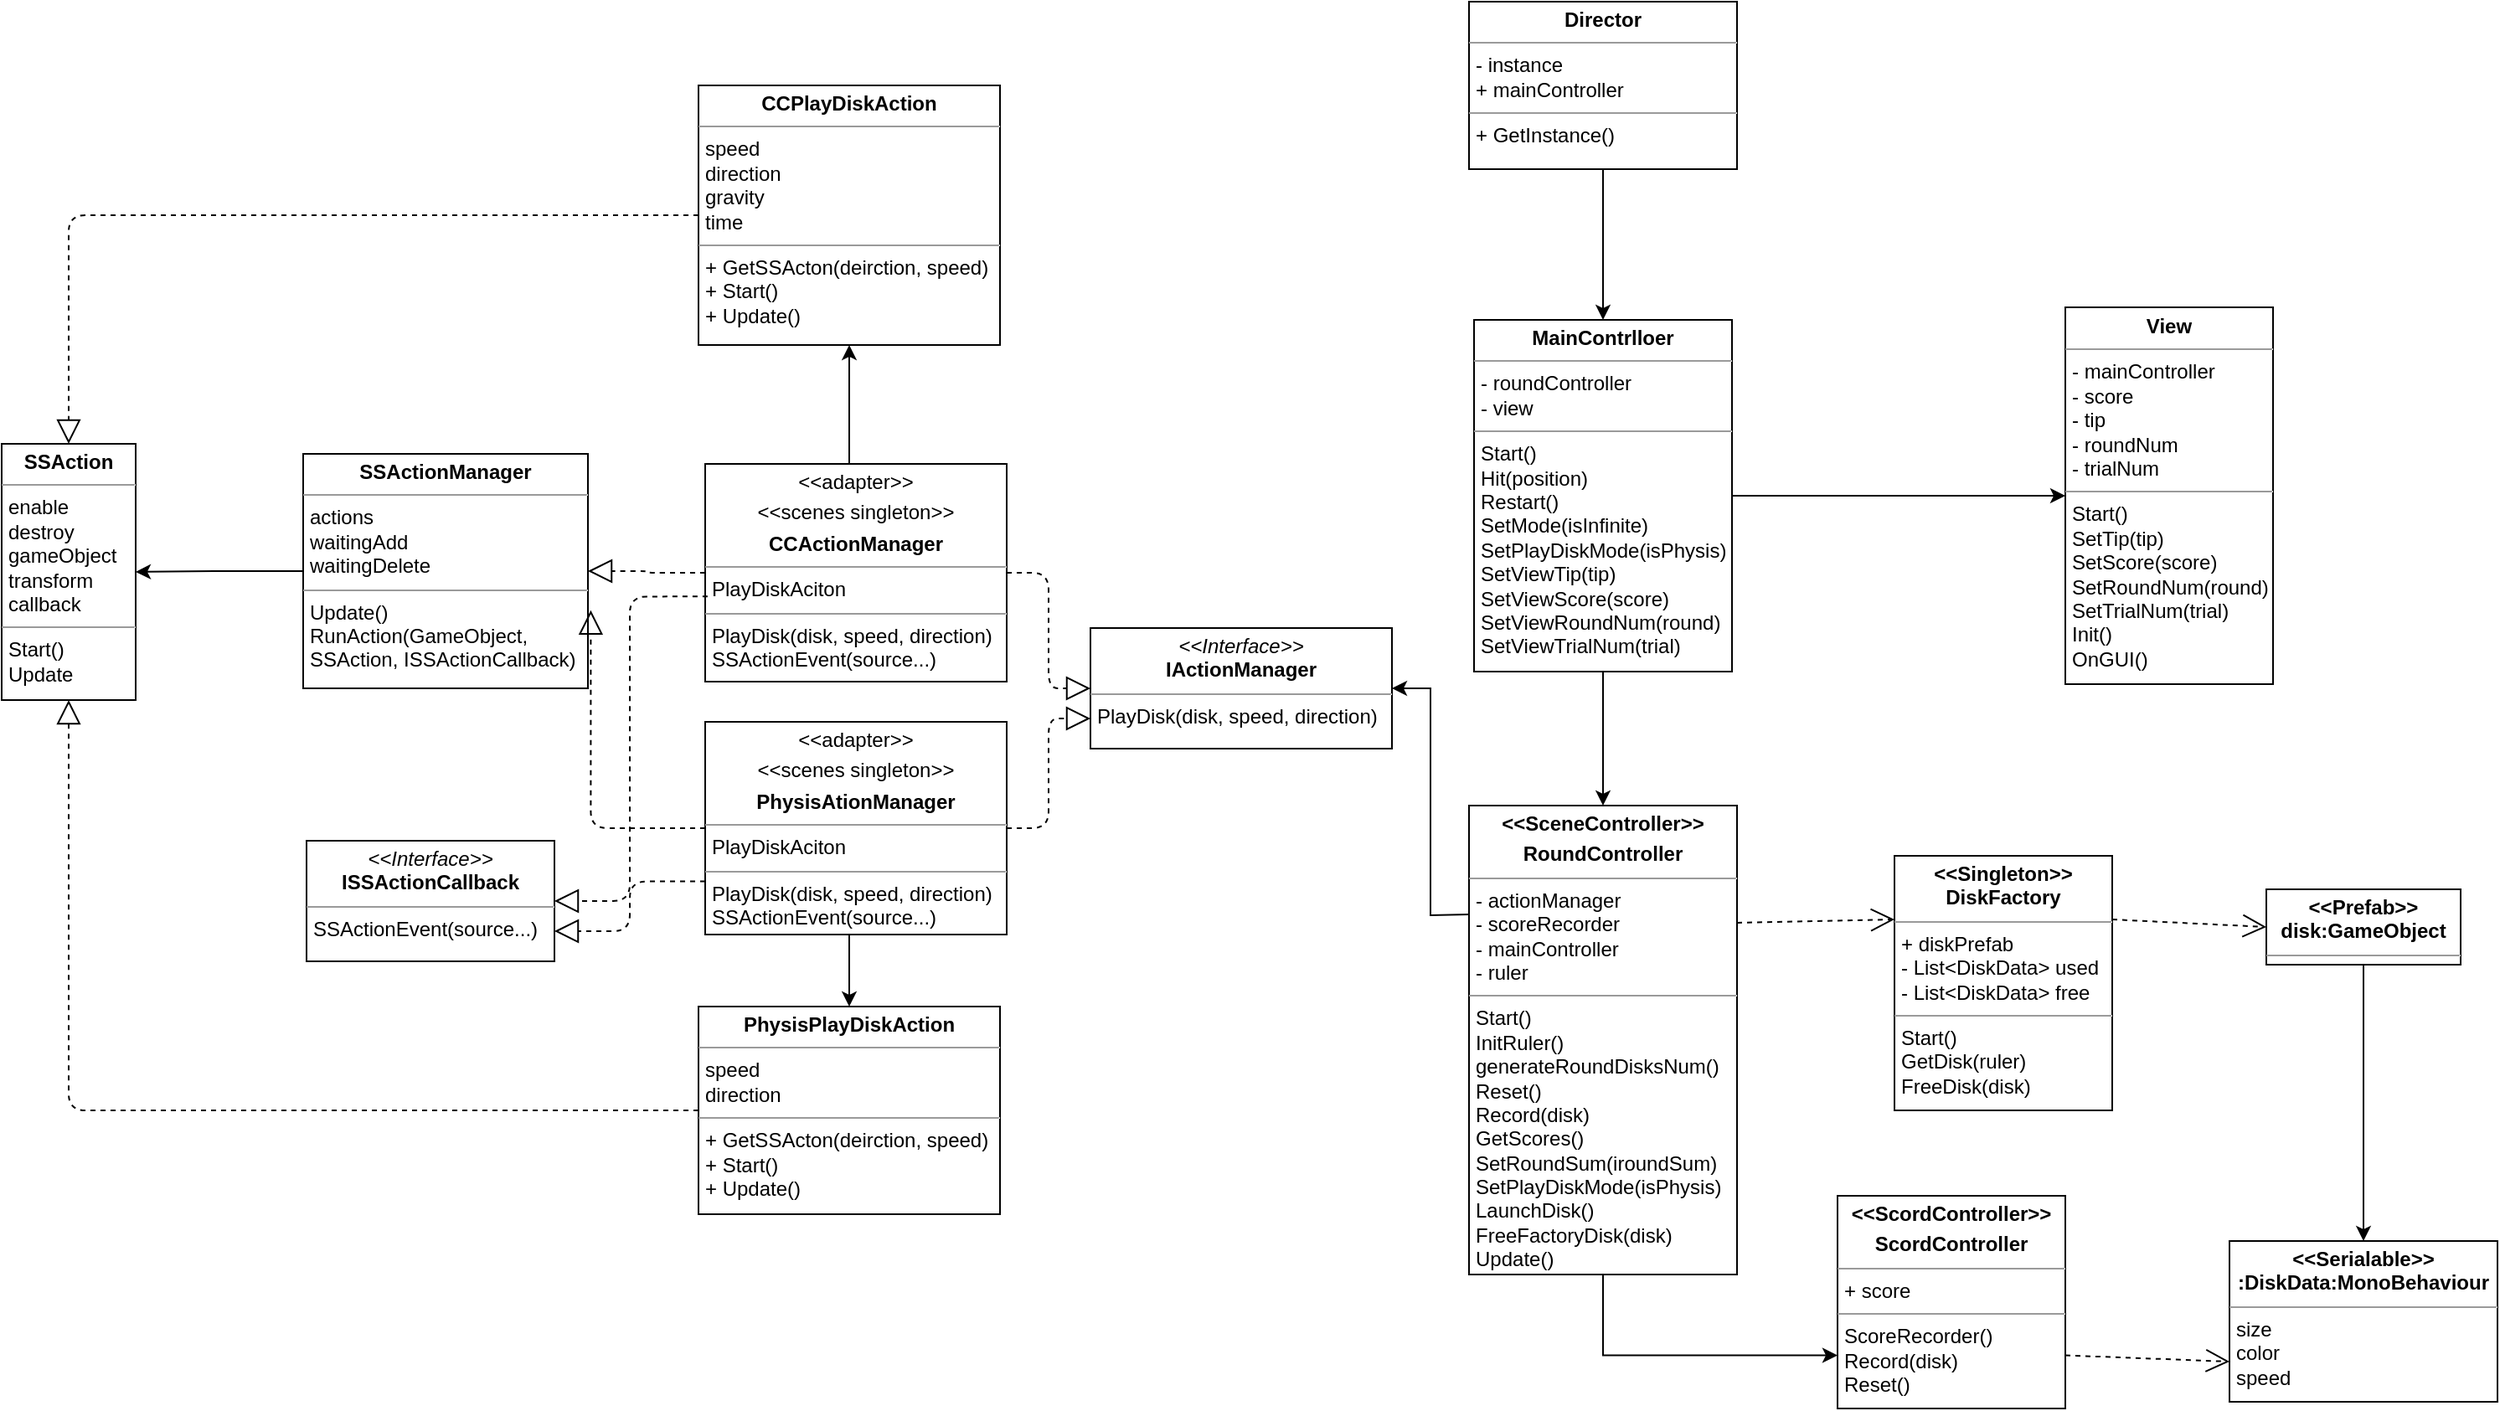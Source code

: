 <mxfile version="12.2.4" pages="1"><diagram id="sHEhAXrCf3O6p-drYCcK" name="第 1 页"><mxGraphModel dx="2041" dy="549" grid="1" gridSize="10" guides="1" tooltips="1" connect="1" arrows="1" fold="1" page="1" pageScale="1" pageWidth="827" pageHeight="1169" math="0" shadow="0"><root><mxCell id="0"/><mxCell id="1" parent="0"/><mxCell id="16" value="&lt;p style=&quot;margin: 0px ; margin-top: 4px ; text-align: center&quot;&gt;&lt;b&gt;SSAction&lt;/b&gt;&lt;/p&gt;&lt;hr size=&quot;1&quot;&gt;&lt;p style=&quot;margin: 0px ; margin-left: 4px&quot;&gt;enable&lt;br&gt;&lt;/p&gt;&lt;p style=&quot;margin: 0px ; margin-left: 4px&quot;&gt;destroy&lt;/p&gt;&lt;p style=&quot;margin: 0px ; margin-left: 4px&quot;&gt;gameObject&lt;/p&gt;&lt;p style=&quot;margin: 0px ; margin-left: 4px&quot;&gt;transform&lt;/p&gt;&lt;p style=&quot;margin: 0px ; margin-left: 4px&quot;&gt;callback&lt;/p&gt;&lt;hr size=&quot;1&quot;&gt;&lt;p style=&quot;margin: 0px ; margin-left: 4px&quot;&gt;Start()&lt;/p&gt;&lt;p style=&quot;margin: 0px ; margin-left: 4px&quot;&gt;Update&lt;/p&gt;" style="verticalAlign=top;align=left;overflow=fill;fontSize=12;fontFamily=Helvetica;html=1;" parent="1" vertex="1"><mxGeometry x="-860" y="374" width="80" height="153" as="geometry"/></mxCell><mxCell id="104" style="edgeStyle=orthogonalEdgeStyle;rounded=0;orthogonalLoop=1;jettySize=auto;html=1;entryX=1;entryY=0.5;entryDx=0;entryDy=0;" parent="1" source="17" target="16" edge="1"><mxGeometry relative="1" as="geometry"/></mxCell><mxCell id="17" value="&lt;p style=&quot;margin: 0px ; margin-top: 4px ; text-align: center&quot;&gt;&lt;b&gt;SSActionManager&lt;/b&gt;&lt;/p&gt;&lt;hr size=&quot;1&quot;&gt;&lt;p style=&quot;margin: 0px ; margin-left: 4px&quot;&gt;actions&lt;/p&gt;&lt;p style=&quot;margin: 0px ; margin-left: 4px&quot;&gt;waitingAdd&lt;/p&gt;&lt;p style=&quot;margin: 0px ; margin-left: 4px&quot;&gt;waitingDelete&lt;/p&gt;&lt;hr size=&quot;1&quot;&gt;&lt;p style=&quot;margin: 0px ; margin-left: 4px&quot;&gt;Update()&lt;/p&gt;&lt;p style=&quot;margin: 0px ; margin-left: 4px&quot;&gt;RunAction(GameObject,&amp;nbsp;&lt;/p&gt;&lt;p style=&quot;margin: 0px ; margin-left: 4px&quot;&gt;SSAction, ISSActionCallback)&lt;/p&gt;" style="verticalAlign=top;align=left;overflow=fill;fontSize=12;fontFamily=Helvetica;html=1;" parent="1" vertex="1"><mxGeometry x="-680" y="380" width="170" height="140" as="geometry"/></mxCell><mxCell id="26" value="&lt;p style=&quot;margin: 0px ; margin-top: 4px ; text-align: center&quot;&gt;&lt;b&gt;&amp;lt;&amp;lt;Prefab&amp;gt;&amp;gt;&lt;/b&gt;&lt;br&gt;&lt;b&gt;disk:GameObject&lt;/b&gt;&lt;/p&gt;&lt;hr size=&quot;1&quot;&gt;&lt;p style=&quot;margin: 0px ; margin-left: 4px&quot;&gt;&lt;br&gt;&lt;/p&gt;" style="verticalAlign=top;align=left;overflow=fill;fontSize=12;fontFamily=Helvetica;html=1;" parent="1" vertex="1"><mxGeometry x="492" y="640" width="116" height="45" as="geometry"/></mxCell><mxCell id="32" value="&lt;p style=&quot;margin: 0px ; margin-top: 4px ; text-align: center&quot;&gt;&lt;span style=&quot;font-weight: 700&quot;&gt;&amp;lt;&amp;lt;Serialable&amp;gt;&amp;gt;&lt;/span&gt;&lt;br style=&quot;padding: 0px ; margin: 0px ; font-weight: 700&quot;&gt;&lt;span style=&quot;font-weight: 700&quot;&gt;:DiskData:MonoBehaviour&lt;/span&gt;&lt;br&gt;&lt;/p&gt;&lt;hr size=&quot;1&quot;&gt;&lt;p style=&quot;margin: 0px ; margin-left: 4px&quot;&gt;size&lt;/p&gt;&lt;p style=&quot;margin: 0px ; margin-left: 4px&quot;&gt;color&lt;/p&gt;&lt;p style=&quot;margin: 0px ; margin-left: 4px&quot;&gt;speed&lt;/p&gt;" style="verticalAlign=top;align=left;overflow=fill;fontSize=12;fontFamily=Helvetica;html=1;" parent="1" vertex="1"><mxGeometry x="470" y="850" width="160" height="96" as="geometry"/></mxCell><mxCell id="56" style="edgeStyle=none;orthogonalLoop=1;jettySize=auto;html=1;entryX=0;entryY=0.75;entryDx=0;entryDy=0;dashed=1;endArrow=open;endSize=12;exitX=1;exitY=0.75;exitDx=0;exitDy=0;" parent="1" source="33" target="32" edge="1"><mxGeometry relative="1" as="geometry"/></mxCell><mxCell id="33" value="&lt;p style=&quot;margin: 0px ; margin-top: 4px ; text-align: center&quot;&gt;&lt;b&gt;&amp;lt;&amp;lt;ScordController&amp;gt;&amp;gt;&lt;/b&gt;&lt;b&gt;&lt;br&gt;&lt;/b&gt;&lt;/p&gt;&lt;p style=&quot;margin: 0px ; margin-top: 4px ; text-align: center&quot;&gt;&lt;b&gt;ScordController&lt;/b&gt;&lt;br&gt;&lt;/p&gt;&lt;hr size=&quot;1&quot;&gt;&lt;p style=&quot;margin: 0px ; margin-left: 4px&quot;&gt;+ score&lt;/p&gt;&lt;hr size=&quot;1&quot;&gt;&lt;p style=&quot;margin: 0px ; margin-left: 4px&quot;&gt;ScoreRecorder()&lt;/p&gt;&lt;p style=&quot;margin: 0px ; margin-left: 4px&quot;&gt;Record(disk)&lt;/p&gt;&lt;p style=&quot;margin: 0px ; margin-left: 4px&quot;&gt;Reset()&lt;/p&gt;" style="verticalAlign=top;align=left;overflow=fill;fontSize=12;fontFamily=Helvetica;html=1;" parent="1" vertex="1"><mxGeometry x="236" y="823" width="136" height="127" as="geometry"/></mxCell><mxCell id="57" style="edgeStyle=none;orthogonalLoop=1;jettySize=auto;html=1;entryX=0;entryY=0.25;entryDx=0;entryDy=0;dashed=1;endArrow=open;endSize=12;exitX=1;exitY=0.25;exitDx=0;exitDy=0;" parent="1" source="34" target="42" edge="1"><mxGeometry relative="1" as="geometry"/></mxCell><mxCell id="62" style="edgeStyle=orthogonalEdgeStyle;rounded=0;orthogonalLoop=1;jettySize=auto;html=1;exitX=0.5;exitY=1;exitDx=0;exitDy=0;entryX=0;entryY=0.75;entryDx=0;entryDy=0;" parent="1" source="34" target="33" edge="1"><mxGeometry relative="1" as="geometry"/></mxCell><mxCell id="72" style="edgeStyle=orthogonalEdgeStyle;rounded=0;orthogonalLoop=1;jettySize=auto;html=1;entryX=1;entryY=0.5;entryDx=0;entryDy=0;" parent="1" target="70" edge="1"><mxGeometry relative="1" as="geometry"><mxPoint x="16" y="655" as="sourcePoint"/></mxGeometry></mxCell><mxCell id="34" value="&lt;p style=&quot;margin: 4px 0px 0px ; text-align: center&quot;&gt;&lt;b&gt;&amp;lt;&amp;lt;SceneController&amp;gt;&amp;gt;&lt;/b&gt;&lt;b&gt;&lt;br&gt;&lt;/b&gt;&lt;/p&gt;&lt;p style=&quot;margin: 4px 0px 0px ; text-align: center&quot;&gt;&lt;b&gt;RoundController&lt;/b&gt;&lt;/p&gt;&lt;hr size=&quot;1&quot;&gt;&lt;p style=&quot;margin: 0px ; margin-left: 4px&quot;&gt;- actionManager&lt;/p&gt;&lt;p style=&quot;margin: 0px ; margin-left: 4px&quot;&gt;- scoreRecorder&lt;/p&gt;&lt;p style=&quot;margin: 0px ; margin-left: 4px&quot;&gt;- mainController&lt;/p&gt;&lt;p style=&quot;margin: 0px ; margin-left: 4px&quot;&gt;- ruler&lt;/p&gt;&lt;hr size=&quot;1&quot;&gt;&lt;p style=&quot;margin: 0px ; margin-left: 4px&quot;&gt;Start()&lt;/p&gt;&lt;p style=&quot;margin: 0px ; margin-left: 4px&quot;&gt;InitRuler()&lt;/p&gt;&lt;p style=&quot;margin: 0px ; margin-left: 4px&quot;&gt;generateRoundDisksNum()&lt;/p&gt;&lt;p style=&quot;margin: 0px ; margin-left: 4px&quot;&gt;Reset()&lt;/p&gt;&lt;p style=&quot;margin: 0px ; margin-left: 4px&quot;&gt;Record(disk)&lt;/p&gt;&lt;p style=&quot;margin: 0px ; margin-left: 4px&quot;&gt;GetScores()&lt;/p&gt;&lt;p style=&quot;margin: 0px ; margin-left: 4px&quot;&gt;SetRoundSum(iroundSum)&lt;/p&gt;&lt;p style=&quot;margin: 0px ; margin-left: 4px&quot;&gt;SetPlayDiskMode(isPhysis)&lt;/p&gt;&lt;p style=&quot;margin: 0px ; margin-left: 4px&quot;&gt;LaunchDisk()&lt;/p&gt;&lt;p style=&quot;margin: 0px ; margin-left: 4px&quot;&gt;FreeFactoryDisk(disk)&lt;br&gt;&lt;/p&gt;&lt;p style=&quot;margin: 0px ; margin-left: 4px&quot;&gt;Update()&lt;/p&gt;" style="verticalAlign=top;align=left;overflow=fill;fontSize=12;fontFamily=Helvetica;html=1;" parent="1" vertex="1"><mxGeometry x="16" y="590" width="160" height="280" as="geometry"/></mxCell><mxCell id="58" style="edgeStyle=none;orthogonalLoop=1;jettySize=auto;html=1;entryX=0;entryY=0.5;entryDx=0;entryDy=0;dashed=1;endArrow=open;endSize=12;exitX=1;exitY=0.25;exitDx=0;exitDy=0;" parent="1" source="42" target="26" edge="1"><mxGeometry relative="1" as="geometry"/></mxCell><mxCell id="42" value="&lt;p style=&quot;margin: 0px ; margin-top: 4px ; text-align: center&quot;&gt;&lt;span style=&quot;font-weight: 700&quot;&gt;&amp;lt;&amp;lt;Singleton&amp;gt;&amp;gt;&lt;/span&gt;&lt;br style=&quot;padding: 0px ; margin: 0px ; font-weight: 700&quot;&gt;&lt;span style=&quot;font-weight: 700&quot;&gt;DiskFactory&lt;/span&gt;&lt;br&gt;&lt;/p&gt;&lt;hr size=&quot;1&quot;&gt;&lt;p style=&quot;margin: 0px ; margin-left: 4px&quot;&gt;+ diskPrefab&lt;br style=&quot;padding: 0px ; margin: 0px&quot;&gt;- List&amp;lt;DiskData&amp;gt; used&lt;br style=&quot;padding: 0px ; margin: 0px&quot;&gt;- List&amp;lt;DiskData&amp;gt; free&lt;/p&gt;&lt;hr size=&quot;1&quot;&gt;&lt;p style=&quot;margin: 0px ; margin-left: 4px&quot;&gt;Start()&lt;br style=&quot;padding: 0px ; margin: 0px&quot;&gt;GetDisk(ruler)&lt;br style=&quot;padding: 0px ; margin: 0px&quot;&gt;FreeDisk(disk)&lt;br&gt;&lt;/p&gt;" style="verticalAlign=top;align=left;overflow=fill;fontSize=12;fontFamily=Helvetica;html=1;" parent="1" vertex="1"><mxGeometry x="270" y="620" width="130" height="152" as="geometry"/></mxCell><mxCell id="61" value="" style="endArrow=classic;html=1;exitX=0.5;exitY=1;exitDx=0;exitDy=0;entryX=0.5;entryY=0;entryDx=0;entryDy=0;" parent="1" source="26" target="32" edge="1"><mxGeometry width="50" height="50" relative="1" as="geometry"><mxPoint x="580" y="770" as="sourcePoint"/><mxPoint x="630" y="720" as="targetPoint"/></mxGeometry></mxCell><mxCell id="67" style="edgeStyle=orthogonalEdgeStyle;rounded=0;orthogonalLoop=1;jettySize=auto;html=1;entryX=0.5;entryY=0;entryDx=0;entryDy=0;" parent="1" source="66" target="34" edge="1"><mxGeometry relative="1" as="geometry"/></mxCell><mxCell id="69" style="edgeStyle=orthogonalEdgeStyle;rounded=0;orthogonalLoop=1;jettySize=auto;html=1;entryX=0;entryY=0.5;entryDx=0;entryDy=0;" parent="1" source="66" target="68" edge="1"><mxGeometry relative="1" as="geometry"/></mxCell><mxCell id="66" value="&lt;p style=&quot;margin: 0px ; margin-top: 4px ; text-align: center&quot;&gt;&lt;span style=&quot;font-weight: 700&quot;&gt;MainContrlloer&lt;/span&gt;&lt;br&gt;&lt;/p&gt;&lt;hr size=&quot;1&quot;&gt;&lt;p style=&quot;margin: 0px ; margin-left: 4px&quot;&gt;- roundController&lt;br style=&quot;padding: 0px ; margin: 0px&quot;&gt;- view&lt;br&gt;&lt;/p&gt;&lt;hr size=&quot;1&quot;&gt;&lt;p style=&quot;margin: 0px ; margin-left: 4px&quot;&gt;Start()&lt;br style=&quot;padding: 0px ; margin: 0px&quot;&gt;Hit(position)&lt;br style=&quot;padding: 0px ; margin: 0px&quot;&gt;Restart()&lt;br style=&quot;padding: 0px ; margin: 0px&quot;&gt;SetMode(isInfinite)&lt;br style=&quot;padding: 0px ; margin: 0px&quot;&gt;SetPlayDiskMode(isPhysis)&lt;br style=&quot;padding: 0px ; margin: 0px&quot;&gt;SetViewTip(tip)&lt;br style=&quot;padding: 0px ; margin: 0px&quot;&gt;SetViewScore(score)&lt;br style=&quot;padding: 0px ; margin: 0px&quot;&gt;SetViewRoundNum(round)&lt;br style=&quot;padding: 0px ; margin: 0px&quot;&gt;SetViewTrialNum(trial)&lt;br&gt;&lt;/p&gt;" style="verticalAlign=top;align=left;overflow=fill;fontSize=12;fontFamily=Helvetica;html=1;" parent="1" vertex="1"><mxGeometry x="19" y="300" width="154" height="210" as="geometry"/></mxCell><mxCell id="68" value="&lt;p style=&quot;margin: 0px ; margin-top: 4px ; text-align: center&quot;&gt;&lt;b&gt;View&lt;/b&gt;&lt;/p&gt;&lt;hr size=&quot;1&quot;&gt;&lt;p style=&quot;margin: 0px ; margin-left: 4px&quot;&gt;- mainController&lt;br style=&quot;padding: 0px ; margin: 0px&quot;&gt;- score&lt;br style=&quot;padding: 0px ; margin: 0px&quot;&gt;- tip&lt;br style=&quot;padding: 0px ; margin: 0px&quot;&gt;- roundNum&lt;br style=&quot;padding: 0px ; margin: 0px&quot;&gt;- trialNum&lt;br&gt;&lt;/p&gt;&lt;hr size=&quot;1&quot;&gt;&lt;p style=&quot;margin: 0px ; margin-left: 4px&quot;&gt;Start()&lt;br style=&quot;padding: 0px ; margin: 0px&quot;&gt;SetTip(tip)&lt;br style=&quot;padding: 0px ; margin: 0px&quot;&gt;SetScore(score)&lt;br style=&quot;padding: 0px ; margin: 0px&quot;&gt;SetRoundNum(round)&lt;br style=&quot;padding: 0px ; margin: 0px&quot;&gt;SetTrialNum(trial)&lt;br style=&quot;padding: 0px ; margin: 0px&quot;&gt;Init()&lt;br style=&quot;padding: 0px ; margin: 0px&quot;&gt;OnGUI()&lt;br&gt;&lt;/p&gt;" style="verticalAlign=top;align=left;overflow=fill;fontSize=12;fontFamily=Helvetica;html=1;" parent="1" vertex="1"><mxGeometry x="372" y="292.5" width="124" height="225" as="geometry"/></mxCell><mxCell id="70" value="&lt;p style=&quot;margin: 0px ; margin-top: 4px ; text-align: center&quot;&gt;&lt;i&gt;&amp;lt;&amp;lt;Interface&amp;gt;&amp;gt;&lt;/i&gt;&lt;br&gt;&lt;b&gt;IActionManager&lt;/b&gt;&lt;/p&gt;&lt;hr size=&quot;1&quot;&gt;&lt;p style=&quot;margin: 0px ; margin-left: 4px&quot;&gt;&lt;span&gt;PlayDisk(disk, speed, direction)&lt;/span&gt;&lt;/p&gt;" style="verticalAlign=top;align=left;overflow=fill;fontSize=12;fontFamily=Helvetica;html=1;" parent="1" vertex="1"><mxGeometry x="-210" y="484" width="180" height="72" as="geometry"/></mxCell><mxCell id="76" style="edgeStyle=orthogonalEdgeStyle;rounded=0;orthogonalLoop=1;jettySize=auto;html=1;entryX=0.5;entryY=0;entryDx=0;entryDy=0;" parent="1" source="73" target="66" edge="1"><mxGeometry relative="1" as="geometry"/></mxCell><mxCell id="73" value="&lt;p style=&quot;margin: 0px ; margin-top: 4px ; text-align: center&quot;&gt;&lt;b&gt;Director&lt;/b&gt;&lt;/p&gt;&lt;hr size=&quot;1&quot;&gt;&lt;p style=&quot;margin: 0px ; margin-left: 4px&quot;&gt;- instance&lt;/p&gt;&lt;p style=&quot;margin: 0px ; margin-left: 4px&quot;&gt;+ mainController&lt;/p&gt;&lt;hr size=&quot;1&quot;&gt;&lt;p style=&quot;margin: 0px ; margin-left: 4px&quot;&gt;+ GetInstance()&lt;/p&gt;" style="verticalAlign=top;align=left;overflow=fill;fontSize=12;fontFamily=Helvetica;html=1;" parent="1" vertex="1"><mxGeometry x="16" y="110" width="160" height="100" as="geometry"/></mxCell><mxCell id="91" style="edgeStyle=elbowEdgeStyle;rounded=0;orthogonalLoop=1;jettySize=auto;html=1;entryX=0.5;entryY=1;entryDx=0;entryDy=0;" parent="1" source="77" target="84" edge="1"><mxGeometry relative="1" as="geometry"/></mxCell><mxCell id="77" value="&lt;p style=&quot;margin: 0px ; margin-top: 4px ; text-align: center&quot;&gt;&amp;lt;&amp;lt;adapter&amp;gt;&amp;gt;&lt;/p&gt;&lt;p style=&quot;margin: 0px ; margin-top: 4px ; text-align: center&quot;&gt;&amp;lt;&amp;lt;scenes singleton&amp;gt;&amp;gt;&lt;/p&gt;&lt;p style=&quot;margin: 0px ; margin-top: 4px ; text-align: center&quot;&gt;&lt;b&gt;CCActionManager&lt;/b&gt;&lt;/p&gt;&lt;hr size=&quot;1&quot;&gt;&lt;p style=&quot;margin: 0px ; margin-left: 4px&quot;&gt;PlayDiskAciton&lt;/p&gt;&lt;hr size=&quot;1&quot;&gt;&lt;p style=&quot;margin: 0px ; margin-left: 4px&quot;&gt;PlayDisk(disk, speed, direction)&lt;/p&gt;&lt;p style=&quot;margin: 0px ; margin-left: 4px&quot;&gt;SSActionEvent(source...)&lt;/p&gt;" style="verticalAlign=top;align=left;overflow=fill;fontSize=12;fontFamily=Helvetica;html=1;" parent="1" vertex="1"><mxGeometry x="-440" y="386" width="180" height="130" as="geometry"/></mxCell><mxCell id="93" style="edgeStyle=elbowEdgeStyle;rounded=0;orthogonalLoop=1;jettySize=auto;html=1;entryX=0.5;entryY=0;entryDx=0;entryDy=0;" parent="1" source="78" target="85" edge="1"><mxGeometry relative="1" as="geometry"/></mxCell><mxCell id="78" value="&lt;p style=&quot;margin: 0px ; margin-top: 4px ; text-align: center&quot;&gt;&amp;lt;&amp;lt;adapter&amp;gt;&amp;gt;&lt;/p&gt;&lt;p style=&quot;margin: 0px ; margin-top: 4px ; text-align: center&quot;&gt;&amp;lt;&amp;lt;scenes singleton&amp;gt;&amp;gt;&lt;/p&gt;&lt;p style=&quot;margin: 0px ; margin-top: 4px ; text-align: center&quot;&gt;&lt;b&gt;PhysisAtionManager&lt;/b&gt;&lt;/p&gt;&lt;hr size=&quot;1&quot;&gt;&lt;p style=&quot;margin: 0px ; margin-left: 4px&quot;&gt;PlayDiskAciton&lt;br&gt;&lt;/p&gt;&lt;hr size=&quot;1&quot;&gt;&lt;p style=&quot;margin: 0px ; margin-left: 4px&quot;&gt;PlayDisk(disk, speed, direction)&lt;/p&gt;&lt;p style=&quot;margin: 0px ; margin-left: 4px&quot;&gt;SSActionEvent(source...)&lt;br&gt;&lt;/p&gt;" style="verticalAlign=top;align=left;overflow=fill;fontSize=12;fontFamily=Helvetica;html=1;" parent="1" vertex="1"><mxGeometry x="-440" y="540" width="180" height="127" as="geometry"/></mxCell><mxCell id="80" value="" style="endArrow=block;dashed=1;endFill=0;endSize=12;html=1;exitX=1;exitY=0.5;exitDx=0;exitDy=0;entryX=0;entryY=0.5;entryDx=0;entryDy=0;edgeStyle=orthogonalEdgeStyle;" parent="1" source="77" target="70" edge="1"><mxGeometry width="160" relative="1" as="geometry"><mxPoint x="-270" y="530" as="sourcePoint"/><mxPoint x="-110" y="530" as="targetPoint"/></mxGeometry></mxCell><mxCell id="81" value="" style="endArrow=block;dashed=1;endFill=0;endSize=12;html=1;exitX=1;exitY=0.5;exitDx=0;exitDy=0;edgeStyle=orthogonalEdgeStyle;entryX=0;entryY=0.75;entryDx=0;entryDy=0;" parent="1" source="78" target="70" edge="1"><mxGeometry width="160" relative="1" as="geometry"><mxPoint x="-295.667" y="570" as="sourcePoint"/><mxPoint x="-270" y="667" as="targetPoint"/></mxGeometry></mxCell><mxCell id="82" value="&lt;p style=&quot;margin: 0px ; margin-top: 4px ; text-align: center&quot;&gt;&lt;i&gt;&amp;lt;&amp;lt;Interface&amp;gt;&amp;gt;&lt;/i&gt;&lt;br&gt;&lt;b&gt;ISSActionCallback&lt;/b&gt;&lt;/p&gt;&lt;hr size=&quot;1&quot;&gt;&lt;p style=&quot;margin: 0px ; margin-left: 4px&quot;&gt;SSActionEvent(source...)&lt;/p&gt;" style="verticalAlign=top;align=left;overflow=fill;fontSize=12;fontFamily=Helvetica;html=1;" parent="1" vertex="1"><mxGeometry x="-678" y="611" width="148" height="72" as="geometry"/></mxCell><mxCell id="84" value="&lt;p style=&quot;margin: 0px ; margin-top: 4px ; text-align: center&quot;&gt;&lt;b&gt;CCPlayDiskAction&lt;/b&gt;&lt;/p&gt;&lt;hr size=&quot;1&quot;&gt;&lt;p style=&quot;margin: 0px ; margin-left: 4px&quot;&gt;&lt;span&gt;speed&lt;/span&gt;&lt;br&gt;&lt;/p&gt;&lt;p style=&quot;margin: 0px ; margin-left: 4px&quot;&gt;direction&lt;/p&gt;&lt;p style=&quot;margin: 0px ; margin-left: 4px&quot;&gt;gravity&lt;br&gt;&lt;/p&gt;&lt;p style=&quot;margin: 0px ; margin-left: 4px&quot;&gt;time&lt;/p&gt;&lt;hr size=&quot;1&quot;&gt;&lt;p style=&quot;margin: 0px ; margin-left: 4px&quot;&gt;+ GetSSActon(deirction, speed)&lt;/p&gt;&lt;p style=&quot;margin: 0px ; margin-left: 4px&quot;&gt;+ Start()&lt;/p&gt;&lt;p style=&quot;margin: 0px ; margin-left: 4px&quot;&gt;+ Update()&lt;/p&gt;" style="verticalAlign=top;align=left;overflow=fill;fontSize=12;fontFamily=Helvetica;html=1;" parent="1" vertex="1"><mxGeometry x="-444" y="160" width="180" height="155" as="geometry"/></mxCell><mxCell id="85" value="&lt;p style=&quot;margin: 0px ; margin-top: 4px ; text-align: center&quot;&gt;&lt;b&gt;PhysisPlayDiskAction&lt;/b&gt;&lt;/p&gt;&lt;hr size=&quot;1&quot;&gt;&lt;p style=&quot;margin: 0px ; margin-left: 4px&quot;&gt;&lt;span&gt;speed&lt;/span&gt;&lt;br&gt;&lt;/p&gt;&lt;p style=&quot;margin: 0px ; margin-left: 4px&quot;&gt;direction&lt;/p&gt;&lt;hr size=&quot;1&quot;&gt;&lt;p style=&quot;margin: 0px ; margin-left: 4px&quot;&gt;+ GetSSActon(deirction, speed)&lt;/p&gt;&lt;p style=&quot;margin: 0px ; margin-left: 4px&quot;&gt;+ Start()&lt;/p&gt;&lt;p style=&quot;margin: 0px ; margin-left: 4px&quot;&gt;+ Update()&lt;/p&gt;" style="verticalAlign=top;align=left;overflow=fill;fontSize=12;fontFamily=Helvetica;html=1;" parent="1" vertex="1"><mxGeometry x="-444" y="710" width="180" height="124" as="geometry"/></mxCell><mxCell id="89" value="" style="endArrow=block;dashed=1;endFill=0;endSize=12;html=1;exitX=0;exitY=0.5;exitDx=0;exitDy=0;entryX=1;entryY=0.5;entryDx=0;entryDy=0;edgeStyle=orthogonalEdgeStyle;" parent="1" source="77" target="17" edge="1"><mxGeometry width="160" relative="1" as="geometry"><mxPoint x="-245.429" y="434.571" as="sourcePoint"/><mxPoint x="-169.714" y="526" as="targetPoint"/></mxGeometry></mxCell><mxCell id="90" value="" style="endArrow=block;dashed=1;endFill=0;endSize=12;html=1;entryX=1.01;entryY=0.667;entryDx=0;entryDy=0;edgeStyle=orthogonalEdgeStyle;entryPerimeter=0;" parent="1" source="78" target="17" edge="1"><mxGeometry width="160" relative="1" as="geometry"><mxPoint x="-425.429" y="434.571" as="sourcePoint"/><mxPoint x="-479.714" y="540.286" as="targetPoint"/></mxGeometry></mxCell><mxCell id="94" value="" style="endArrow=block;dashed=1;endFill=0;endSize=12;html=1;exitX=0.008;exitY=0.609;exitDx=0;exitDy=0;entryX=1;entryY=0.5;entryDx=0;entryDy=0;edgeStyle=orthogonalEdgeStyle;exitPerimeter=0;" parent="1" source="77" target="82" edge="1"><mxGeometry width="160" relative="1" as="geometry"><mxPoint x="-425.429" y="434.571" as="sourcePoint"/><mxPoint x="-498.286" y="434.571" as="targetPoint"/></mxGeometry></mxCell><mxCell id="95" value="" style="endArrow=block;dashed=1;endFill=0;endSize=12;html=1;edgeStyle=orthogonalEdgeStyle;entryX=1;entryY=0.75;entryDx=0;entryDy=0;exitX=0;exitY=0.75;exitDx=0;exitDy=0;" parent="1" source="78" target="82" edge="1"><mxGeometry width="160" relative="1" as="geometry"><mxPoint x="-425.429" y="434.571" as="sourcePoint"/><mxPoint x="-510" y="680" as="targetPoint"/><Array as="points"/></mxGeometry></mxCell><mxCell id="102" value="" style="endArrow=block;dashed=1;endFill=0;endSize=12;html=1;exitX=0;exitY=0.5;exitDx=0;exitDy=0;entryX=0.5;entryY=0;entryDx=0;entryDy=0;edgeStyle=orthogonalEdgeStyle;" parent="1" source="84" target="16" edge="1"><mxGeometry width="160" relative="1" as="geometry"><mxPoint x="-770" y="180" as="sourcePoint"/><mxPoint x="-610" y="180" as="targetPoint"/></mxGeometry></mxCell><mxCell id="103" value="" style="endArrow=block;dashed=1;endFill=0;endSize=12;html=1;exitX=0;exitY=0.5;exitDx=0;exitDy=0;edgeStyle=orthogonalEdgeStyle;" parent="1" source="85" target="16" edge="1"><mxGeometry width="160" relative="1" as="geometry"><mxPoint x="-910" y="970" as="sourcePoint"/><mxPoint x="-750" y="970" as="targetPoint"/></mxGeometry></mxCell></root></mxGraphModel></diagram></mxfile>